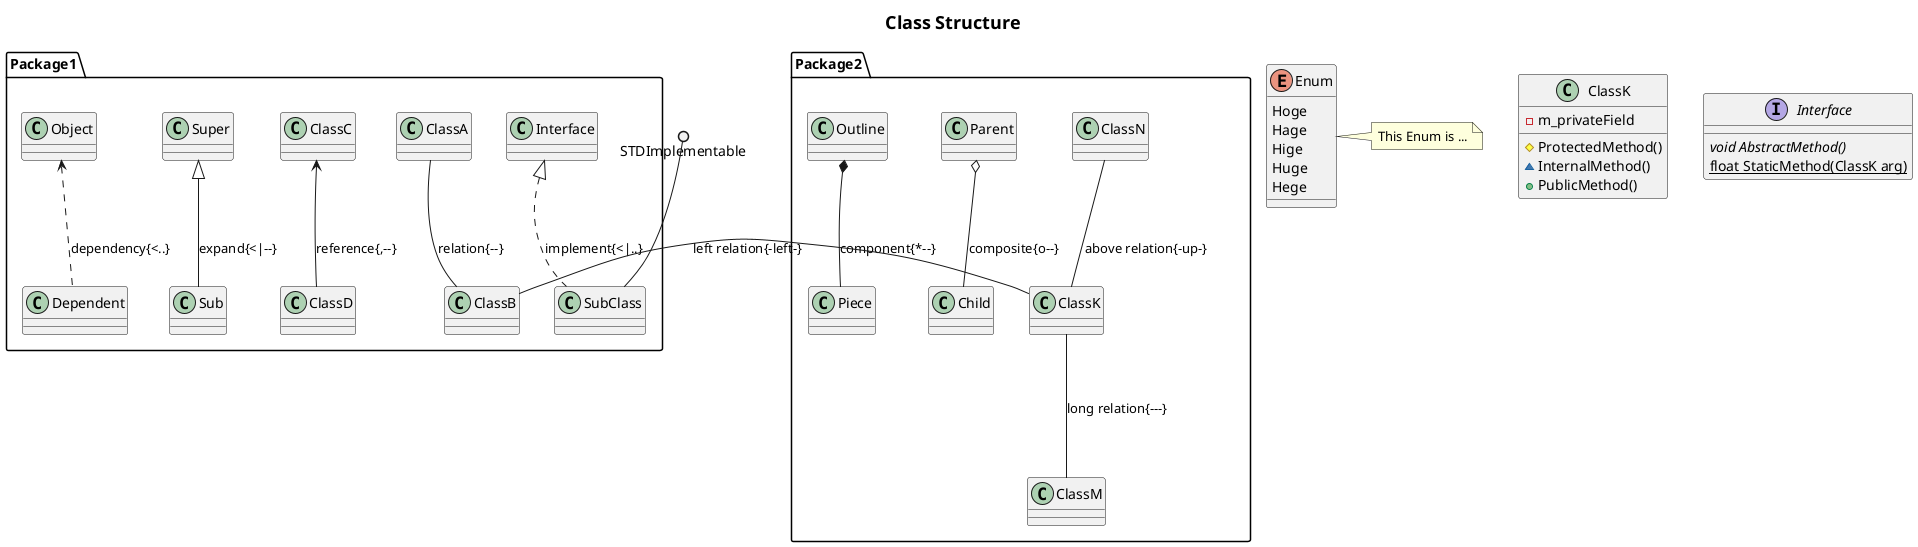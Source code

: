 @startuml uml_sample.png

title <size:18> Class Structure </size>

package Package1 {
ClassA -- ClassB : relation{--}
ClassC <-- ClassD : reference{,--}
Super <|-- Sub : expand{<|--}
Interface <|.. SubClass : implement{<|..}
Object <.. Dependent : dependency{<..}
}

package Package2 {
Parent o-- Child : composite{o--}
Outline *-- Piece : component{*--}
ClassK --- ClassM : long relation{---}
ClassK -up- ClassN : above relation{-up-}
ClassK -left- ClassB : left relation{-left-}
}

class ClassK {
	-m_privateField
	#ProtectedMethod()
	~InternalMethod()
	+PublicMethod()
}

interface Interface {
	{abstract} void AbstractMethod()
	{static} float StaticMethod(ClassK arg)
}

enum Enum {
	Hoge
	Hage
	Hige
	Huge
	Hege
}

note right of Enum : This Enum is ...

STDImplementable ()-- SubClass

@enduml

